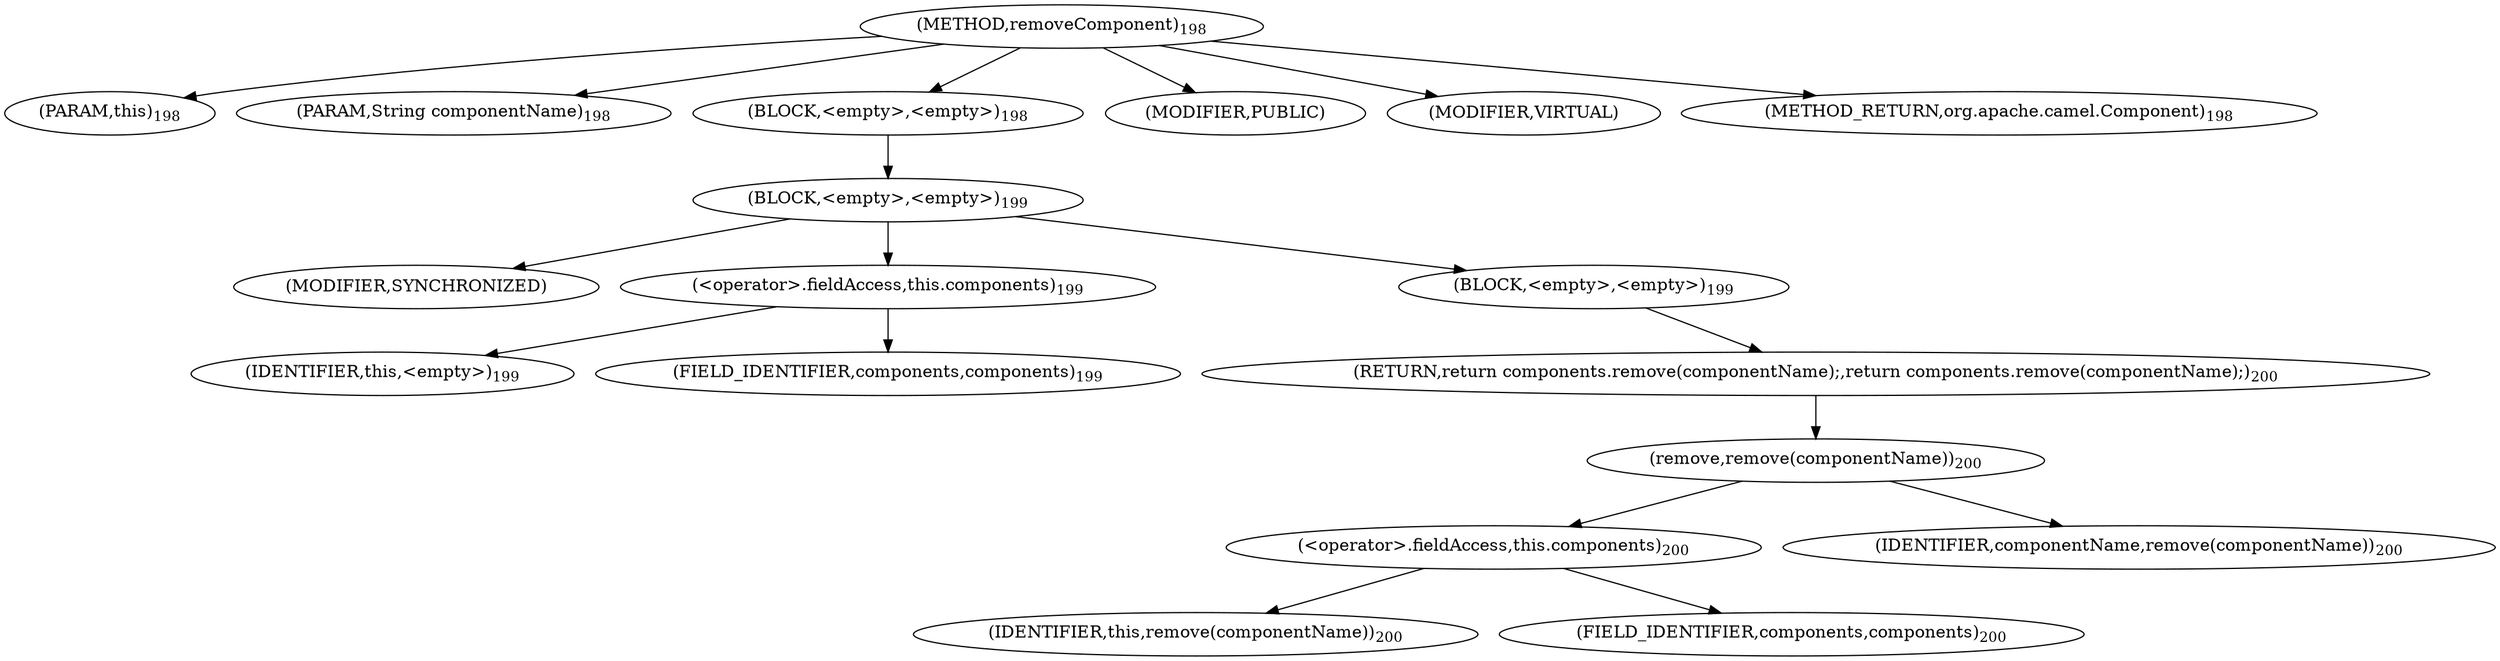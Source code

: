 digraph "removeComponent" {  
"592" [label = <(METHOD,removeComponent)<SUB>198</SUB>> ]
"593" [label = <(PARAM,this)<SUB>198</SUB>> ]
"594" [label = <(PARAM,String componentName)<SUB>198</SUB>> ]
"595" [label = <(BLOCK,&lt;empty&gt;,&lt;empty&gt;)<SUB>198</SUB>> ]
"596" [label = <(BLOCK,&lt;empty&gt;,&lt;empty&gt;)<SUB>199</SUB>> ]
"597" [label = <(MODIFIER,SYNCHRONIZED)> ]
"598" [label = <(&lt;operator&gt;.fieldAccess,this.components)<SUB>199</SUB>> ]
"599" [label = <(IDENTIFIER,this,&lt;empty&gt;)<SUB>199</SUB>> ]
"600" [label = <(FIELD_IDENTIFIER,components,components)<SUB>199</SUB>> ]
"601" [label = <(BLOCK,&lt;empty&gt;,&lt;empty&gt;)<SUB>199</SUB>> ]
"602" [label = <(RETURN,return components.remove(componentName);,return components.remove(componentName);)<SUB>200</SUB>> ]
"603" [label = <(remove,remove(componentName))<SUB>200</SUB>> ]
"604" [label = <(&lt;operator&gt;.fieldAccess,this.components)<SUB>200</SUB>> ]
"605" [label = <(IDENTIFIER,this,remove(componentName))<SUB>200</SUB>> ]
"606" [label = <(FIELD_IDENTIFIER,components,components)<SUB>200</SUB>> ]
"607" [label = <(IDENTIFIER,componentName,remove(componentName))<SUB>200</SUB>> ]
"608" [label = <(MODIFIER,PUBLIC)> ]
"609" [label = <(MODIFIER,VIRTUAL)> ]
"610" [label = <(METHOD_RETURN,org.apache.camel.Component)<SUB>198</SUB>> ]
  "592" -> "593" 
  "592" -> "594" 
  "592" -> "595" 
  "592" -> "608" 
  "592" -> "609" 
  "592" -> "610" 
  "595" -> "596" 
  "596" -> "597" 
  "596" -> "598" 
  "596" -> "601" 
  "598" -> "599" 
  "598" -> "600" 
  "601" -> "602" 
  "602" -> "603" 
  "603" -> "604" 
  "603" -> "607" 
  "604" -> "605" 
  "604" -> "606" 
}
